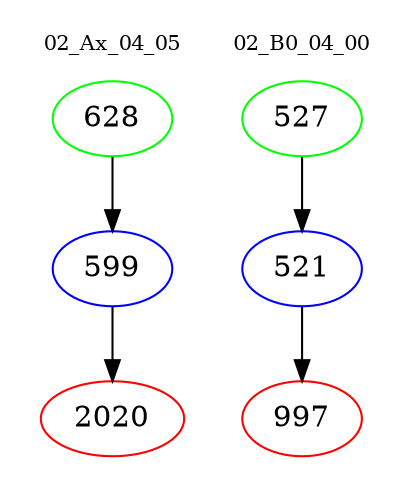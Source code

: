 digraph{
subgraph cluster_0 {
color = white
label = "02_Ax_04_05";
fontsize=10;
T0_628 [label="628", color="green"]
T0_628 -> T0_599 [color="black"]
T0_599 [label="599", color="blue"]
T0_599 -> T0_2020 [color="black"]
T0_2020 [label="2020", color="red"]
}
subgraph cluster_1 {
color = white
label = "02_B0_04_00";
fontsize=10;
T1_527 [label="527", color="green"]
T1_527 -> T1_521 [color="black"]
T1_521 [label="521", color="blue"]
T1_521 -> T1_997 [color="black"]
T1_997 [label="997", color="red"]
}
}
